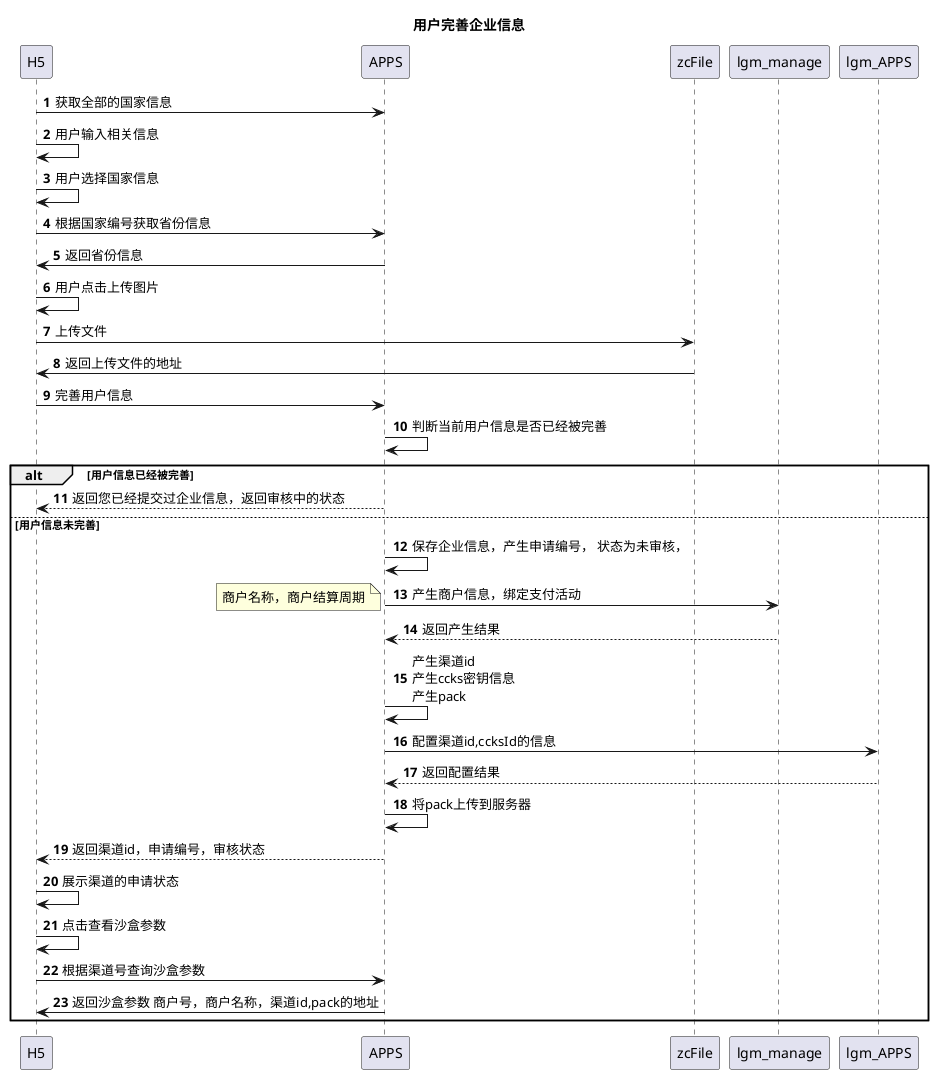 @startuml
title:用户完善企业信息
autonumber
H5->APPS:获取全部的国家信息
H5->H5:用户输入相关信息
H5->H5:用户选择国家信息
H5->APPS:根据国家编号获取省份信息
APPS->H5:返回省份信息
H5->H5:用户点击上传图片
H5->zcFile:上传文件
zcFile->H5:返回上传文件的地址
H5->APPS:完善用户信息
APPS->APPS:判断当前用户信息是否已经被完善
alt 用户信息已经被完善
APPS-->H5:返回您已经提交过企业信息，返回审核中的状态
else 用户信息未完善
APPS->APPS:保存企业信息，产生申请编号， 状态为未审核，
APPS->lgm_manage:产生商户信息，绑定支付活动
note left: 商户名称，商户结算周期
lgm_manage-->APPS:返回产生结果
APPS->APPS:产生渠道id\n产生ccks密钥信息\n产生pack
APPS->lgm_APPS:配置渠道id,ccksId的信息
lgm_APPS-->APPS:返回配置结果
APPS->APPS:将pack上传到服务器
APPS-->H5:返回渠道id，申请编号，审核状态
H5->H5:展示渠道的申请状态
H5->H5:点击查看沙盒参数
H5->APPS:根据渠道号查询沙盒参数
APPS->H5:返回沙盒参数 商户号，商户名称，渠道id,pack的地址
end
@enduml